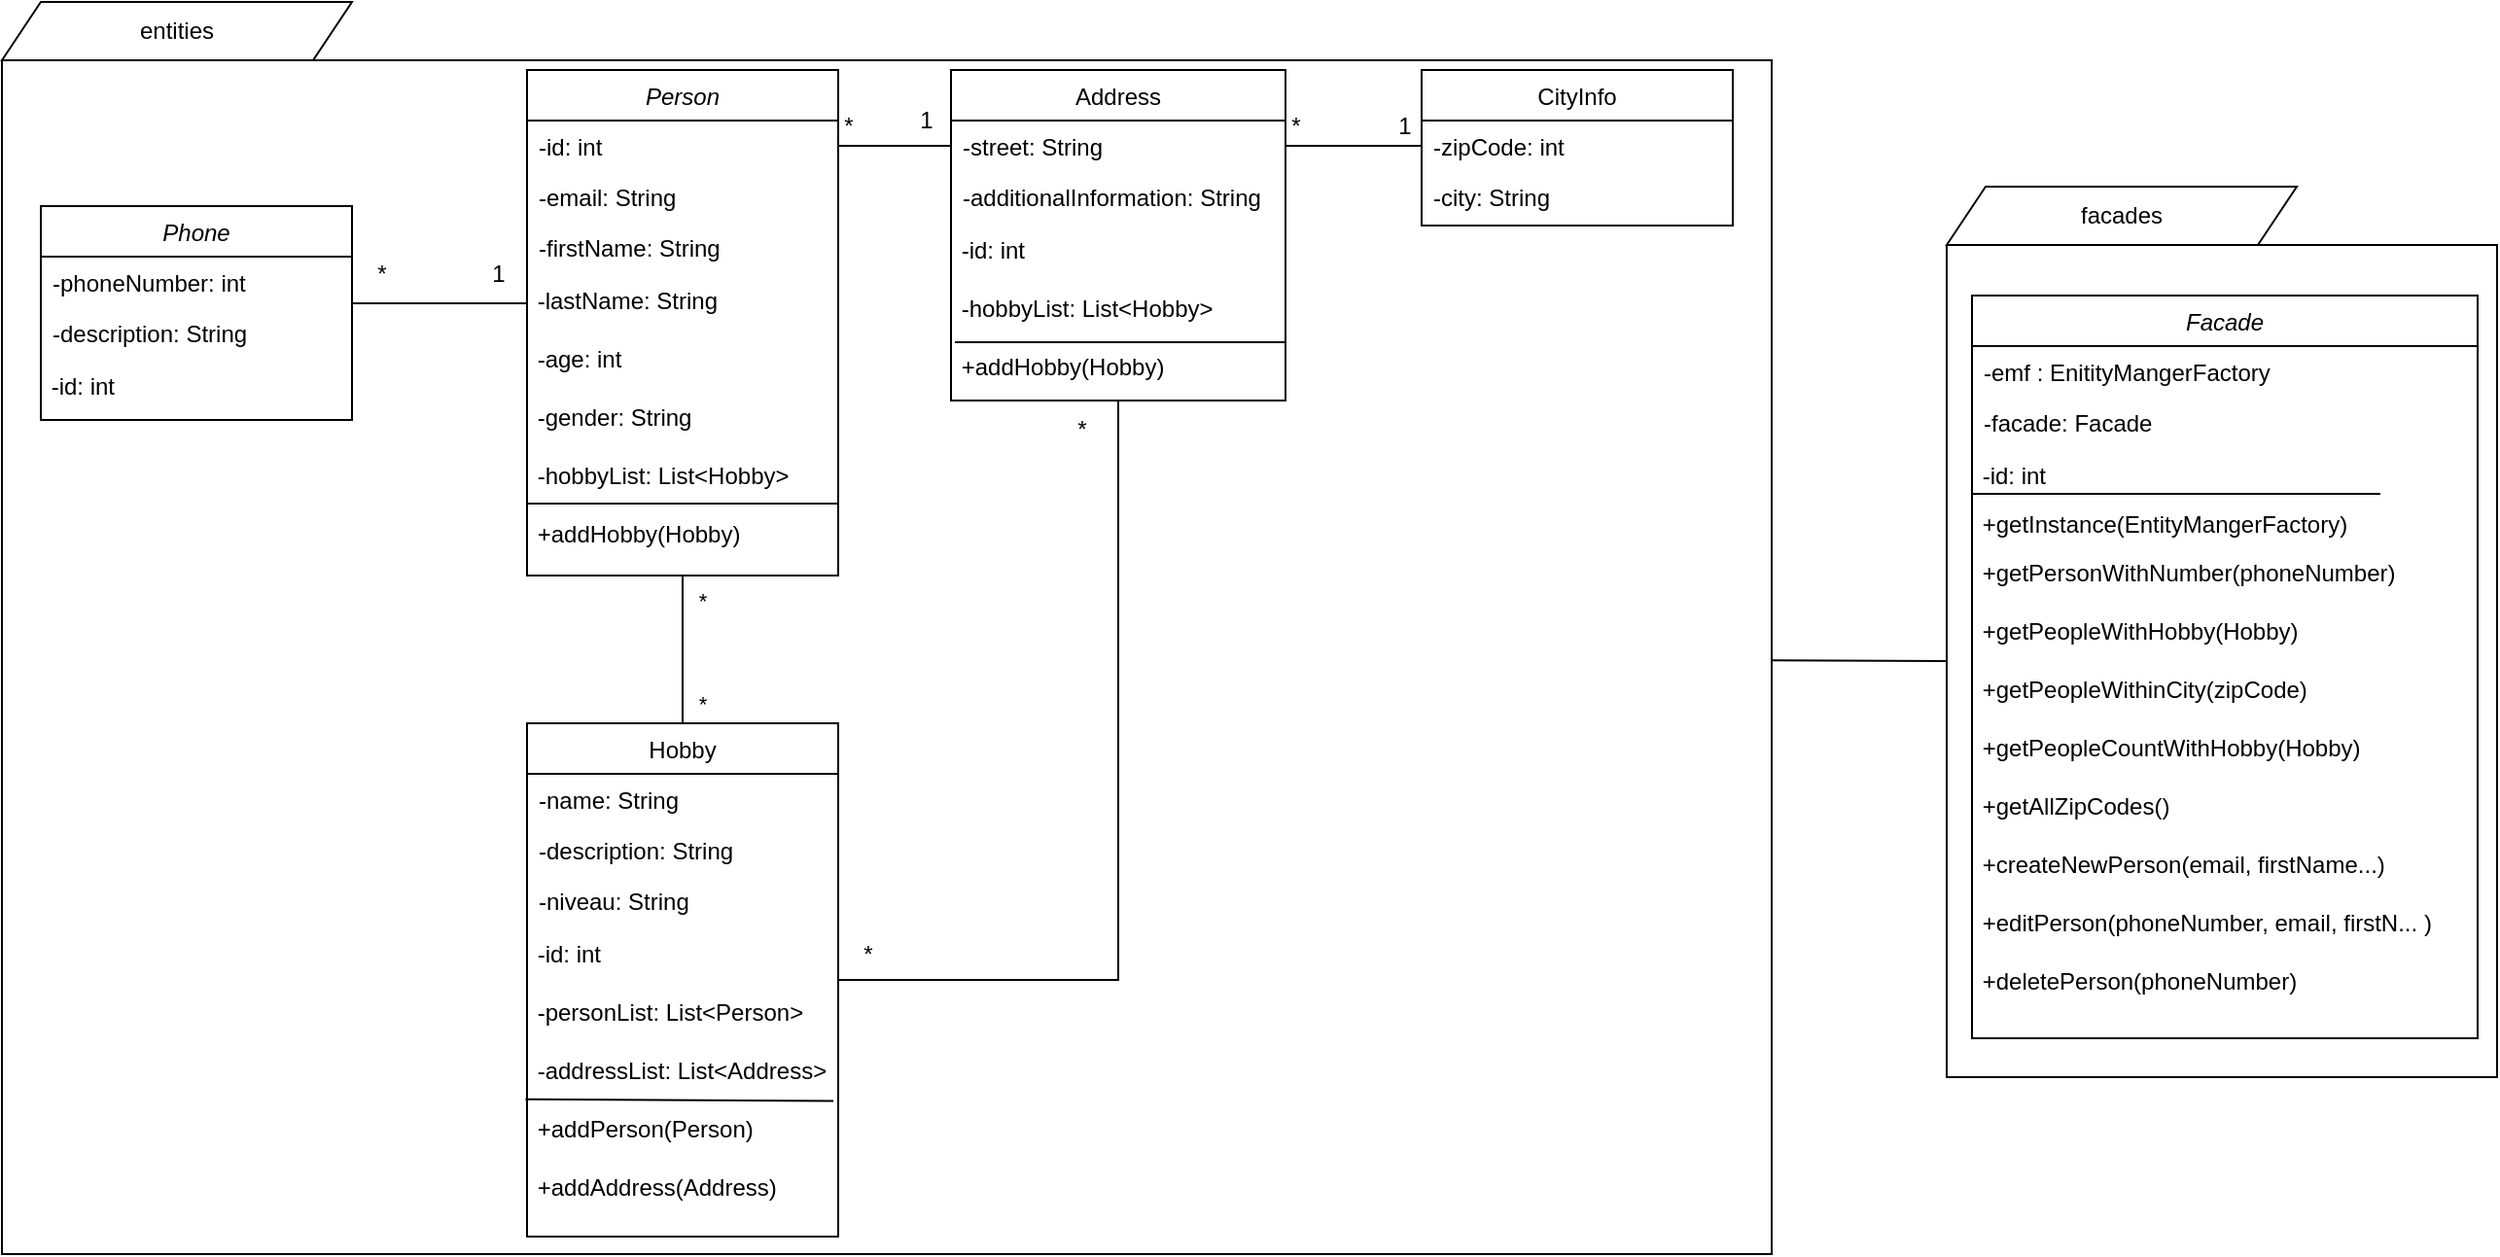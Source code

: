 <mxfile version="20.3.7" type="github">
  <diagram id="C5RBs43oDa-KdzZeNtuy" name="Page-1">
    <mxGraphModel dx="1038" dy="579" grid="1" gridSize="10" guides="1" tooltips="1" connect="1" arrows="1" fold="1" page="1" pageScale="1" pageWidth="827" pageHeight="1169" math="0" shadow="0">
      <root>
        <mxCell id="WIyWlLk6GJQsqaUBKTNV-0" />
        <mxCell id="WIyWlLk6GJQsqaUBKTNV-1" parent="WIyWlLk6GJQsqaUBKTNV-0" />
        <mxCell id="44" value="" style="rounded=0;whiteSpace=wrap;html=1;" parent="WIyWlLk6GJQsqaUBKTNV-1" vertex="1">
          <mxGeometry x="1020" y="210" width="283" height="428" as="geometry" />
        </mxCell>
        <mxCell id="45" value="facades" style="shape=parallelogram;perimeter=parallelogramPerimeter;whiteSpace=wrap;html=1;fixedSize=1;" parent="WIyWlLk6GJQsqaUBKTNV-1" vertex="1">
          <mxGeometry x="1020" y="180" width="180" height="30" as="geometry" />
        </mxCell>
        <mxCell id="8" value="" style="rounded=0;whiteSpace=wrap;html=1;" parent="WIyWlLk6GJQsqaUBKTNV-1" vertex="1">
          <mxGeometry x="20" y="115" width="910" height="614" as="geometry" />
        </mxCell>
        <mxCell id="zkfFHV4jXpPFQw0GAbJ--0" value="Person" style="swimlane;fontStyle=2;align=center;verticalAlign=top;childLayout=stackLayout;horizontal=1;startSize=26;horizontalStack=0;resizeParent=1;resizeLast=0;collapsible=1;marginBottom=0;rounded=0;shadow=0;strokeWidth=1;strokeColor=default;swimlaneLine=1;fixDash=0;" parent="WIyWlLk6GJQsqaUBKTNV-1" vertex="1">
          <mxGeometry x="290" y="120" width="160" height="260" as="geometry">
            <mxRectangle x="230" y="140" width="160" height="26" as="alternateBounds" />
          </mxGeometry>
        </mxCell>
        <mxCell id="zkfFHV4jXpPFQw0GAbJ--1" value="-id: int" style="text;align=left;verticalAlign=top;spacingLeft=4;spacingRight=4;overflow=hidden;rotatable=0;points=[[0,0.5],[1,0.5]];portConstraint=eastwest;" parent="zkfFHV4jXpPFQw0GAbJ--0" vertex="1">
          <mxGeometry y="26" width="160" height="26" as="geometry" />
        </mxCell>
        <mxCell id="zkfFHV4jXpPFQw0GAbJ--2" value="-email: String" style="text;align=left;verticalAlign=top;spacingLeft=4;spacingRight=4;overflow=hidden;rotatable=0;points=[[0,0.5],[1,0.5]];portConstraint=eastwest;rounded=0;shadow=0;html=0;" parent="zkfFHV4jXpPFQw0GAbJ--0" vertex="1">
          <mxGeometry y="52" width="160" height="26" as="geometry" />
        </mxCell>
        <mxCell id="zkfFHV4jXpPFQw0GAbJ--3" value="-firstName: String" style="text;align=left;verticalAlign=top;spacingLeft=4;spacingRight=4;overflow=hidden;rotatable=0;points=[[0,0.5],[1,0.5]];portConstraint=eastwest;rounded=0;shadow=0;html=0;" parent="zkfFHV4jXpPFQw0GAbJ--0" vertex="1">
          <mxGeometry y="78" width="160" height="26" as="geometry" />
        </mxCell>
        <mxCell id="62KvGm4_gtjgzo9ksJAl-0" value="&amp;nbsp;-lastName: String" style="text;html=1;align=left;verticalAlign=middle;resizable=0;points=[];autosize=1;strokeColor=none;fillColor=none;" parent="zkfFHV4jXpPFQw0GAbJ--0" vertex="1">
          <mxGeometry y="104" width="160" height="30" as="geometry" />
        </mxCell>
        <mxCell id="izl3EK1avpqYizuEz5Gp-2" value="&amp;nbsp;-age: int" style="text;html=1;align=left;verticalAlign=middle;resizable=0;points=[];autosize=1;strokeColor=none;fillColor=none;" parent="zkfFHV4jXpPFQw0GAbJ--0" vertex="1">
          <mxGeometry y="134" width="160" height="30" as="geometry" />
        </mxCell>
        <mxCell id="izl3EK1avpqYizuEz5Gp-3" value="&amp;nbsp;-gender: String" style="text;html=1;align=left;verticalAlign=middle;resizable=0;points=[];autosize=1;strokeColor=none;fillColor=none;" parent="zkfFHV4jXpPFQw0GAbJ--0" vertex="1">
          <mxGeometry y="164" width="160" height="30" as="geometry" />
        </mxCell>
        <mxCell id="izl3EK1avpqYizuEz5Gp-29" value="&amp;nbsp;-hobbyList: List&amp;lt;Hobby&amp;gt;" style="text;html=1;align=left;verticalAlign=middle;resizable=0;points=[];autosize=1;strokeColor=none;fillColor=none;" parent="zkfFHV4jXpPFQw0GAbJ--0" vertex="1">
          <mxGeometry y="194" width="160" height="30" as="geometry" />
        </mxCell>
        <mxCell id="izl3EK1avpqYizuEz5Gp-31" value="&amp;nbsp;+addHobby(Hobby)" style="text;html=1;align=left;verticalAlign=middle;resizable=0;points=[];autosize=1;strokeColor=none;fillColor=none;" parent="zkfFHV4jXpPFQw0GAbJ--0" vertex="1">
          <mxGeometry y="224" width="160" height="30" as="geometry" />
        </mxCell>
        <mxCell id="zkfFHV4jXpPFQw0GAbJ--17" value="Address" style="swimlane;fontStyle=0;align=center;verticalAlign=top;childLayout=stackLayout;horizontal=1;startSize=26;horizontalStack=0;resizeParent=1;resizeLast=0;collapsible=1;marginBottom=0;rounded=0;shadow=0;strokeWidth=1;" parent="WIyWlLk6GJQsqaUBKTNV-1" vertex="1">
          <mxGeometry x="508" y="120" width="172" height="170" as="geometry">
            <mxRectangle x="550" y="140" width="160" height="26" as="alternateBounds" />
          </mxGeometry>
        </mxCell>
        <mxCell id="zkfFHV4jXpPFQw0GAbJ--18" value="-street: String" style="text;align=left;verticalAlign=top;spacingLeft=4;spacingRight=4;overflow=hidden;rotatable=0;points=[[0,0.5],[1,0.5]];portConstraint=eastwest;" parent="zkfFHV4jXpPFQw0GAbJ--17" vertex="1">
          <mxGeometry y="26" width="172" height="26" as="geometry" />
        </mxCell>
        <mxCell id="zkfFHV4jXpPFQw0GAbJ--19" value="-additionalInformation: String" style="text;align=left;verticalAlign=top;spacingLeft=4;spacingRight=4;overflow=hidden;rotatable=0;points=[[0,0.5],[1,0.5]];portConstraint=eastwest;rounded=0;shadow=0;html=0;" parent="zkfFHV4jXpPFQw0GAbJ--17" vertex="1">
          <mxGeometry y="52" width="172" height="26" as="geometry" />
        </mxCell>
        <mxCell id="izl3EK1avpqYizuEz5Gp-33" value="&amp;nbsp;-id: int" style="text;html=1;align=left;verticalAlign=middle;resizable=0;points=[];autosize=1;strokeColor=none;fillColor=none;" parent="zkfFHV4jXpPFQw0GAbJ--17" vertex="1">
          <mxGeometry y="78" width="172" height="30" as="geometry" />
        </mxCell>
        <mxCell id="izl3EK1avpqYizuEz5Gp-52" value="&amp;nbsp;-hobbyList: List&amp;lt;Hobby&amp;gt;" style="text;html=1;align=left;verticalAlign=middle;resizable=0;points=[];autosize=1;strokeColor=none;fillColor=none;" parent="zkfFHV4jXpPFQw0GAbJ--17" vertex="1">
          <mxGeometry y="108" width="172" height="30" as="geometry" />
        </mxCell>
        <mxCell id="izl3EK1avpqYizuEz5Gp-54" value="&amp;nbsp;+addHobby(Hobby)" style="text;html=1;align=left;verticalAlign=middle;resizable=0;points=[];autosize=1;strokeColor=none;fillColor=none;" parent="zkfFHV4jXpPFQw0GAbJ--17" vertex="1">
          <mxGeometry y="138" width="172" height="30" as="geometry" />
        </mxCell>
        <mxCell id="62KvGm4_gtjgzo9ksJAl-3" value="Phone" style="swimlane;fontStyle=2;align=center;verticalAlign=top;childLayout=stackLayout;horizontal=1;startSize=26;horizontalStack=0;resizeParent=1;resizeLast=0;collapsible=1;marginBottom=0;rounded=0;shadow=0;strokeWidth=1;" parent="WIyWlLk6GJQsqaUBKTNV-1" vertex="1">
          <mxGeometry x="40" y="190" width="160" height="110" as="geometry">
            <mxRectangle x="230" y="140" width="160" height="26" as="alternateBounds" />
          </mxGeometry>
        </mxCell>
        <mxCell id="62KvGm4_gtjgzo9ksJAl-4" value="-phoneNumber: int" style="text;align=left;verticalAlign=top;spacingLeft=4;spacingRight=4;overflow=hidden;rotatable=0;points=[[0,0.5],[1,0.5]];portConstraint=eastwest;" parent="62KvGm4_gtjgzo9ksJAl-3" vertex="1">
          <mxGeometry y="26" width="160" height="26" as="geometry" />
        </mxCell>
        <mxCell id="62KvGm4_gtjgzo9ksJAl-5" value="-description: String" style="text;align=left;verticalAlign=top;spacingLeft=4;spacingRight=4;overflow=hidden;rotatable=0;points=[[0,0.5],[1,0.5]];portConstraint=eastwest;rounded=0;shadow=0;html=0;" parent="62KvGm4_gtjgzo9ksJAl-3" vertex="1">
          <mxGeometry y="52" width="160" height="26" as="geometry" />
        </mxCell>
        <mxCell id="izl3EK1avpqYizuEz5Gp-19" value="&amp;nbsp;-id: int" style="text;html=1;align=left;verticalAlign=middle;resizable=0;points=[];autosize=1;strokeColor=none;fillColor=none;" parent="62KvGm4_gtjgzo9ksJAl-3" vertex="1">
          <mxGeometry y="78" width="160" height="30" as="geometry" />
        </mxCell>
        <mxCell id="62KvGm4_gtjgzo9ksJAl-8" value="CityInfo" style="swimlane;fontStyle=0;align=center;verticalAlign=top;childLayout=stackLayout;horizontal=1;startSize=26;horizontalStack=0;resizeParent=1;resizeLast=0;collapsible=1;marginBottom=0;rounded=0;shadow=0;strokeWidth=1;" parent="WIyWlLk6GJQsqaUBKTNV-1" vertex="1">
          <mxGeometry x="750" y="120" width="160" height="80" as="geometry">
            <mxRectangle x="550" y="140" width="160" height="26" as="alternateBounds" />
          </mxGeometry>
        </mxCell>
        <mxCell id="62KvGm4_gtjgzo9ksJAl-9" value="-zipCode: int" style="text;align=left;verticalAlign=top;spacingLeft=4;spacingRight=4;overflow=hidden;rotatable=0;points=[[0,0.5],[1,0.5]];portConstraint=eastwest;" parent="62KvGm4_gtjgzo9ksJAl-8" vertex="1">
          <mxGeometry y="26" width="160" height="26" as="geometry" />
        </mxCell>
        <mxCell id="62KvGm4_gtjgzo9ksJAl-10" value="-city: String" style="text;align=left;verticalAlign=top;spacingLeft=4;spacingRight=4;overflow=hidden;rotatable=0;points=[[0,0.5],[1,0.5]];portConstraint=eastwest;rounded=0;shadow=0;html=0;" parent="62KvGm4_gtjgzo9ksJAl-8" vertex="1">
          <mxGeometry y="52" width="160" height="26" as="geometry" />
        </mxCell>
        <mxCell id="62KvGm4_gtjgzo9ksJAl-11" value="Hobby" style="swimlane;fontStyle=0;align=center;verticalAlign=top;childLayout=stackLayout;horizontal=1;startSize=26;horizontalStack=0;resizeParent=1;resizeLast=0;collapsible=1;marginBottom=0;rounded=0;shadow=0;strokeWidth=1;" parent="WIyWlLk6GJQsqaUBKTNV-1" vertex="1">
          <mxGeometry x="290" y="456" width="160" height="264" as="geometry">
            <mxRectangle x="550" y="140" width="160" height="26" as="alternateBounds" />
          </mxGeometry>
        </mxCell>
        <mxCell id="62KvGm4_gtjgzo9ksJAl-12" value="-name: String" style="text;align=left;verticalAlign=top;spacingLeft=4;spacingRight=4;overflow=hidden;rotatable=0;points=[[0,0.5],[1,0.5]];portConstraint=eastwest;" parent="62KvGm4_gtjgzo9ksJAl-11" vertex="1">
          <mxGeometry y="26" width="160" height="26" as="geometry" />
        </mxCell>
        <mxCell id="62KvGm4_gtjgzo9ksJAl-13" value="-description: String" style="text;align=left;verticalAlign=top;spacingLeft=4;spacingRight=4;overflow=hidden;rotatable=0;points=[[0,0.5],[1,0.5]];portConstraint=eastwest;rounded=0;shadow=0;html=0;" parent="62KvGm4_gtjgzo9ksJAl-11" vertex="1">
          <mxGeometry y="52" width="160" height="26" as="geometry" />
        </mxCell>
        <mxCell id="62KvGm4_gtjgzo9ksJAl-45" value="-niveau: String" style="text;align=left;verticalAlign=top;spacingLeft=4;spacingRight=4;overflow=hidden;rotatable=0;points=[[0,0.5],[1,0.5]];portConstraint=eastwest;rounded=0;shadow=0;html=0;" parent="62KvGm4_gtjgzo9ksJAl-11" vertex="1">
          <mxGeometry y="78" width="160" height="26" as="geometry" />
        </mxCell>
        <mxCell id="izl3EK1avpqYizuEz5Gp-17" value="&amp;nbsp;-id: int" style="text;html=1;align=left;verticalAlign=middle;resizable=0;points=[];autosize=1;strokeColor=none;fillColor=none;horizontal=1;" parent="62KvGm4_gtjgzo9ksJAl-11" vertex="1">
          <mxGeometry y="104" width="160" height="30" as="geometry" />
        </mxCell>
        <mxCell id="izl3EK1avpqYizuEz5Gp-25" value="&amp;nbsp;-personList: List&amp;lt;Person&amp;gt;" style="text;html=1;align=left;verticalAlign=middle;resizable=0;points=[];autosize=1;strokeColor=none;fillColor=none;" parent="62KvGm4_gtjgzo9ksJAl-11" vertex="1">
          <mxGeometry y="134" width="160" height="30" as="geometry" />
        </mxCell>
        <mxCell id="izl3EK1avpqYizuEz5Gp-49" value="&amp;nbsp;-addressList: List&amp;lt;Address&amp;gt;" style="text;html=1;align=left;verticalAlign=middle;resizable=0;points=[];autosize=1;strokeColor=none;fillColor=none;" parent="62KvGm4_gtjgzo9ksJAl-11" vertex="1">
          <mxGeometry y="164" width="160" height="30" as="geometry" />
        </mxCell>
        <mxCell id="izl3EK1avpqYizuEz5Gp-48" value="&amp;nbsp;+addPerson(Person)" style="text;html=1;align=left;verticalAlign=middle;resizable=0;points=[];autosize=1;strokeColor=none;fillColor=none;" parent="62KvGm4_gtjgzo9ksJAl-11" vertex="1">
          <mxGeometry y="194" width="160" height="30" as="geometry" />
        </mxCell>
        <mxCell id="izl3EK1avpqYizuEz5Gp-51" value="&amp;nbsp;+addAddress(Address)" style="text;html=1;align=left;verticalAlign=middle;resizable=0;points=[];autosize=1;strokeColor=none;fillColor=none;" parent="62KvGm4_gtjgzo9ksJAl-11" vertex="1">
          <mxGeometry y="224" width="160" height="30" as="geometry" />
        </mxCell>
        <mxCell id="izl3EK1avpqYizuEz5Gp-50" value="" style="endArrow=none;html=1;rounded=0;exitX=-0.005;exitY=-0.02;exitDx=0;exitDy=0;exitPerimeter=0;entryX=0.985;entryY=0.007;entryDx=0;entryDy=0;entryPerimeter=0;" parent="62KvGm4_gtjgzo9ksJAl-11" source="izl3EK1avpqYizuEz5Gp-48" target="izl3EK1avpqYizuEz5Gp-48" edge="1">
          <mxGeometry width="50" height="50" relative="1" as="geometry">
            <mxPoint x="50" y="214" as="sourcePoint" />
            <mxPoint x="160" y="194" as="targetPoint" />
          </mxGeometry>
        </mxCell>
        <mxCell id="62KvGm4_gtjgzo9ksJAl-14" value="" style="endArrow=none;html=1;rounded=0;entryX=0;entryY=0.5;entryDx=0;entryDy=0;exitX=1;exitY=0.5;exitDx=0;exitDy=0;" parent="WIyWlLk6GJQsqaUBKTNV-1" source="zkfFHV4jXpPFQw0GAbJ--1" target="zkfFHV4jXpPFQw0GAbJ--18" edge="1">
          <mxGeometry width="50" height="50" relative="1" as="geometry">
            <mxPoint x="390" y="320" as="sourcePoint" />
            <mxPoint x="440" y="270" as="targetPoint" />
          </mxGeometry>
        </mxCell>
        <mxCell id="62KvGm4_gtjgzo9ksJAl-20" value="" style="endArrow=none;html=1;rounded=0;entryX=0;entryY=0.5;entryDx=0;entryDy=0;exitX=1;exitY=0.5;exitDx=0;exitDy=0;" parent="WIyWlLk6GJQsqaUBKTNV-1" source="zkfFHV4jXpPFQw0GAbJ--18" target="62KvGm4_gtjgzo9ksJAl-9" edge="1">
          <mxGeometry width="50" height="50" relative="1" as="geometry">
            <mxPoint x="520" y="350" as="sourcePoint" />
            <mxPoint x="570" y="300" as="targetPoint" />
            <Array as="points">
              <mxPoint x="690" y="159" />
            </Array>
          </mxGeometry>
        </mxCell>
        <mxCell id="62KvGm4_gtjgzo9ksJAl-21" value="*" style="endArrow=none;html=1;rounded=0;exitX=0.5;exitY=0;exitDx=0;exitDy=0;entryX=0.5;entryY=1;entryDx=0;entryDy=0;" parent="WIyWlLk6GJQsqaUBKTNV-1" source="62KvGm4_gtjgzo9ksJAl-11" target="zkfFHV4jXpPFQw0GAbJ--0" edge="1">
          <mxGeometry x="-0.722" y="-10" width="50" height="50" relative="1" as="geometry">
            <mxPoint x="390" y="320" as="sourcePoint" />
            <mxPoint x="370" y="270" as="targetPoint" />
            <mxPoint as="offset" />
          </mxGeometry>
        </mxCell>
        <mxCell id="62KvGm4_gtjgzo9ksJAl-22" value="*" style="edgeLabel;html=1;align=center;verticalAlign=middle;resizable=0;points=[];" parent="62KvGm4_gtjgzo9ksJAl-21" vertex="1" connectable="0">
          <mxGeometry x="0.372" y="1" relative="1" as="geometry">
            <mxPoint x="11" y="-11" as="offset" />
          </mxGeometry>
        </mxCell>
        <mxCell id="62KvGm4_gtjgzo9ksJAl-24" value="" style="endArrow=none;html=1;rounded=0;" parent="WIyWlLk6GJQsqaUBKTNV-1" edge="1">
          <mxGeometry width="50" height="50" relative="1" as="geometry">
            <mxPoint x="290" y="240" as="sourcePoint" />
            <mxPoint x="200" y="240" as="targetPoint" />
            <Array as="points">
              <mxPoint x="240" y="240" />
            </Array>
          </mxGeometry>
        </mxCell>
        <mxCell id="62KvGm4_gtjgzo9ksJAl-25" value="*" style="text;html=1;align=center;verticalAlign=middle;resizable=0;points=[];autosize=1;strokeColor=none;fillColor=none;" parent="WIyWlLk6GJQsqaUBKTNV-1" vertex="1">
          <mxGeometry x="200" y="210" width="30" height="30" as="geometry" />
        </mxCell>
        <mxCell id="62KvGm4_gtjgzo9ksJAl-26" value="1" style="text;html=1;align=center;verticalAlign=middle;resizable=0;points=[];autosize=1;strokeColor=none;fillColor=none;" parent="WIyWlLk6GJQsqaUBKTNV-1" vertex="1">
          <mxGeometry x="260" y="210" width="30" height="30" as="geometry" />
        </mxCell>
        <mxCell id="62KvGm4_gtjgzo9ksJAl-27" value="1" style="text;html=1;align=center;verticalAlign=middle;resizable=0;points=[];autosize=1;strokeColor=none;fillColor=none;" parent="WIyWlLk6GJQsqaUBKTNV-1" vertex="1">
          <mxGeometry x="480" y="131" width="30" height="30" as="geometry" />
        </mxCell>
        <mxCell id="62KvGm4_gtjgzo9ksJAl-28" value="*" style="text;html=1;align=center;verticalAlign=middle;resizable=0;points=[];autosize=1;strokeColor=none;fillColor=none;" parent="WIyWlLk6GJQsqaUBKTNV-1" vertex="1">
          <mxGeometry x="440" y="134" width="30" height="30" as="geometry" />
        </mxCell>
        <mxCell id="62KvGm4_gtjgzo9ksJAl-29" value="1" style="text;html=1;align=center;verticalAlign=middle;resizable=0;points=[];autosize=1;strokeColor=none;fillColor=none;" parent="WIyWlLk6GJQsqaUBKTNV-1" vertex="1">
          <mxGeometry x="726" y="134" width="30" height="30" as="geometry" />
        </mxCell>
        <mxCell id="62KvGm4_gtjgzo9ksJAl-30" value="*" style="text;html=1;align=center;verticalAlign=middle;resizable=0;points=[];autosize=1;strokeColor=none;fillColor=none;" parent="WIyWlLk6GJQsqaUBKTNV-1" vertex="1">
          <mxGeometry x="670" y="134" width="30" height="30" as="geometry" />
        </mxCell>
        <mxCell id="62KvGm4_gtjgzo9ksJAl-35" value="" style="endArrow=none;html=1;rounded=0;" parent="WIyWlLk6GJQsqaUBKTNV-1" source="62KvGm4_gtjgzo9ksJAl-11" target="zkfFHV4jXpPFQw0GAbJ--17" edge="1">
          <mxGeometry width="50" height="50" relative="1" as="geometry">
            <mxPoint x="540" y="400" as="sourcePoint" />
            <mxPoint x="440" y="270" as="targetPoint" />
            <Array as="points">
              <mxPoint x="594" y="588" />
            </Array>
          </mxGeometry>
        </mxCell>
        <mxCell id="62KvGm4_gtjgzo9ksJAl-36" value="*" style="text;html=1;align=center;verticalAlign=middle;resizable=0;points=[];autosize=1;strokeColor=none;fillColor=none;" parent="WIyWlLk6GJQsqaUBKTNV-1" vertex="1">
          <mxGeometry x="560" y="290" width="30" height="30" as="geometry" />
        </mxCell>
        <mxCell id="izl3EK1avpqYizuEz5Gp-22" value="*" style="text;html=1;align=center;verticalAlign=middle;resizable=0;points=[];autosize=1;strokeColor=none;fillColor=none;" parent="WIyWlLk6GJQsqaUBKTNV-1" vertex="1">
          <mxGeometry x="450" y="560" width="30" height="30" as="geometry" />
        </mxCell>
        <mxCell id="izl3EK1avpqYizuEz5Gp-30" value="" style="endArrow=none;html=1;rounded=0;" parent="WIyWlLk6GJQsqaUBKTNV-1" edge="1">
          <mxGeometry width="50" height="50" relative="1" as="geometry">
            <mxPoint x="290" y="343" as="sourcePoint" />
            <mxPoint x="450" y="343" as="targetPoint" />
          </mxGeometry>
        </mxCell>
        <mxCell id="izl3EK1avpqYizuEz5Gp-55" value="" style="endArrow=none;html=1;rounded=0;" parent="WIyWlLk6GJQsqaUBKTNV-1" edge="1">
          <mxGeometry width="50" height="50" relative="1" as="geometry">
            <mxPoint x="510" y="260" as="sourcePoint" />
            <mxPoint x="680" y="260" as="targetPoint" />
          </mxGeometry>
        </mxCell>
        <mxCell id="0" value="Facade" style="swimlane;fontStyle=2;align=center;verticalAlign=top;childLayout=stackLayout;horizontal=1;startSize=26;horizontalStack=0;resizeParent=1;resizeLast=0;collapsible=1;marginBottom=0;rounded=0;shadow=0;strokeWidth=1;" parent="WIyWlLk6GJQsqaUBKTNV-1" vertex="1">
          <mxGeometry x="1033" y="236" width="260" height="382" as="geometry">
            <mxRectangle x="230" y="140" width="160" height="26" as="alternateBounds" />
          </mxGeometry>
        </mxCell>
        <mxCell id="1" value="-emf : EnitityMangerFactory" style="text;align=left;verticalAlign=top;spacingLeft=4;spacingRight=4;overflow=hidden;rotatable=0;points=[[0,0.5],[1,0.5]];portConstraint=eastwest;" parent="0" vertex="1">
          <mxGeometry y="26" width="260" height="26" as="geometry" />
        </mxCell>
        <mxCell id="2" value="-facade: Facade" style="text;align=left;verticalAlign=top;spacingLeft=4;spacingRight=4;overflow=hidden;rotatable=0;points=[[0,0.5],[1,0.5]];portConstraint=eastwest;rounded=0;shadow=0;html=0;" parent="0" vertex="1">
          <mxGeometry y="52" width="260" height="26" as="geometry" />
        </mxCell>
        <mxCell id="3" value="&amp;nbsp;-id: int" style="text;html=1;align=left;verticalAlign=middle;resizable=0;points=[];autosize=1;strokeColor=none;fillColor=none;" parent="0" vertex="1">
          <mxGeometry y="78" width="260" height="30" as="geometry" />
        </mxCell>
        <mxCell id="10" value="&amp;nbsp;+getInstance(EntityMangerFactory)" style="text;html=1;align=left;verticalAlign=middle;resizable=0;points=[];autosize=1;strokeColor=none;fillColor=none;" parent="0" vertex="1">
          <mxGeometry y="108" width="260" height="20" as="geometry" />
        </mxCell>
        <mxCell id="4NJ3RrKcR3V17u1D3HK_-46" value="&amp;nbsp;+getPersonWithNumber(phoneNumber)" style="text;html=1;align=left;verticalAlign=middle;resizable=0;points=[];autosize=1;strokeColor=none;fillColor=none;" parent="0" vertex="1">
          <mxGeometry y="128" width="260" height="30" as="geometry" />
        </mxCell>
        <mxCell id="4NJ3RrKcR3V17u1D3HK_-47" value="&amp;nbsp;+getPeopleWithHobby(Hobby)" style="text;html=1;align=left;verticalAlign=middle;resizable=0;points=[];autosize=1;strokeColor=none;fillColor=none;" parent="0" vertex="1">
          <mxGeometry y="158" width="260" height="30" as="geometry" />
        </mxCell>
        <mxCell id="4NJ3RrKcR3V17u1D3HK_-48" value="&amp;nbsp;+getPeopleWithinCity(zipCode)" style="text;html=1;align=left;verticalAlign=middle;resizable=0;points=[];autosize=1;strokeColor=none;fillColor=none;" parent="0" vertex="1">
          <mxGeometry y="188" width="260" height="30" as="geometry" />
        </mxCell>
        <mxCell id="4NJ3RrKcR3V17u1D3HK_-49" value="&amp;nbsp;+getPeopleCountWithHobby(Hobby)" style="text;html=1;align=left;verticalAlign=middle;resizable=0;points=[];autosize=1;strokeColor=none;fillColor=none;" parent="0" vertex="1">
          <mxGeometry y="218" width="260" height="30" as="geometry" />
        </mxCell>
        <mxCell id="4NJ3RrKcR3V17u1D3HK_-50" value="&amp;nbsp;+getAllZipCodes()" style="text;html=1;align=left;verticalAlign=middle;resizable=0;points=[];autosize=1;strokeColor=none;fillColor=none;" parent="0" vertex="1">
          <mxGeometry y="248" width="260" height="30" as="geometry" />
        </mxCell>
        <mxCell id="4NJ3RrKcR3V17u1D3HK_-51" value="&amp;nbsp;+createNewPerson(email, firstName...)" style="text;html=1;align=left;verticalAlign=middle;resizable=0;points=[];autosize=1;strokeColor=none;fillColor=none;" parent="0" vertex="1">
          <mxGeometry y="278" width="260" height="30" as="geometry" />
        </mxCell>
        <mxCell id="4NJ3RrKcR3V17u1D3HK_-52" value="&amp;nbsp;+editPerson(phoneNumber, email, firstN... )" style="text;html=1;align=left;verticalAlign=middle;resizable=0;points=[];autosize=1;strokeColor=none;fillColor=none;" parent="0" vertex="1">
          <mxGeometry y="308" width="260" height="30" as="geometry" />
        </mxCell>
        <mxCell id="4NJ3RrKcR3V17u1D3HK_-53" value="&amp;nbsp;+deletePerson(phoneNumber)" style="text;html=1;align=left;verticalAlign=middle;resizable=0;points=[];autosize=1;strokeColor=none;fillColor=none;" parent="0" vertex="1">
          <mxGeometry y="338" width="260" height="30" as="geometry" />
        </mxCell>
        <mxCell id="9" value="entities" style="shape=parallelogram;perimeter=parallelogramPerimeter;whiteSpace=wrap;html=1;fixedSize=1;" parent="WIyWlLk6GJQsqaUBKTNV-1" vertex="1">
          <mxGeometry x="20" y="85" width="180" height="30" as="geometry" />
        </mxCell>
        <mxCell id="11" value="" style="endArrow=none;html=1;rounded=0;entryX=0;entryY=0.5;entryDx=0;entryDy=0;" parent="WIyWlLk6GJQsqaUBKTNV-1" source="8" target="44" edge="1">
          <mxGeometry width="50" height="50" relative="1" as="geometry">
            <mxPoint x="900" y="450" as="sourcePoint" />
            <mxPoint x="950" y="400" as="targetPoint" />
          </mxGeometry>
        </mxCell>
        <mxCell id="4NJ3RrKcR3V17u1D3HK_-45" value="" style="endArrow=none;html=1;rounded=0;" parent="WIyWlLk6GJQsqaUBKTNV-1" edge="1">
          <mxGeometry width="50" height="50" relative="1" as="geometry">
            <mxPoint x="1033" y="338" as="sourcePoint" />
            <mxPoint x="1243" y="338" as="targetPoint" />
          </mxGeometry>
        </mxCell>
      </root>
    </mxGraphModel>
  </diagram>
</mxfile>
